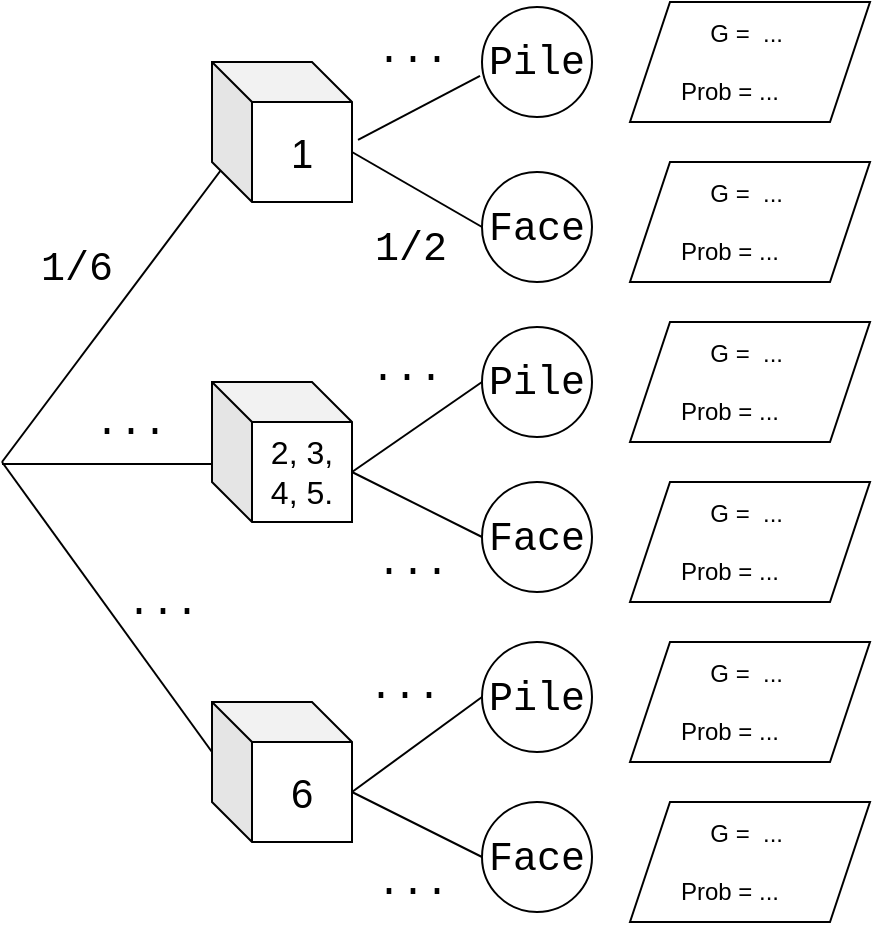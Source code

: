<mxfile version="20.5.3"><diagram id="MGNocM6X7Zn234rfDUBi" name="Page-1"><mxGraphModel dx="782" dy="446" grid="1" gridSize="10" guides="1" tooltips="1" connect="1" arrows="1" fold="1" page="1" pageScale="1" pageWidth="827" pageHeight="1169" math="0" shadow="0"><root><mxCell id="0"/><mxCell id="1" parent="0"/><mxCell id="cUTxfCNXX-PB5Vxd0r7r-5" value="1/6" style="endArrow=none;html=1;rounded=0;fontSize=20;entryX=0;entryY=0.5;entryDx=0;entryDy=0;fontFamily=Courier New;" parent="1" edge="1"><mxGeometry y="28" width="50" height="50" relative="1" as="geometry"><mxPoint x="40" y="300" as="sourcePoint"/><mxPoint x="160" y="140" as="targetPoint"/><mxPoint x="-1" as="offset"/></mxGeometry></mxCell><mxCell id="cUTxfCNXX-PB5Vxd0r7r-6" value="..." style="endArrow=none;html=1;rounded=0;fontSize=20;entryX=-0.018;entryY=0.627;entryDx=0;entryDy=0;exitX=1.043;exitY=0.557;exitDx=0;exitDy=0;fontFamily=Courier New;exitPerimeter=0;entryPerimeter=0;" parent="1" source="8SBbjYOE6yURsnacjeBW-25" target="8SBbjYOE6yURsnacjeBW-27" edge="1"><mxGeometry x="0.3" y="27" width="50" height="50" relative="1" as="geometry"><mxPoint x="200" y="140" as="sourcePoint"/><mxPoint x="280" y="100" as="targetPoint"/><mxPoint as="offset"/></mxGeometry></mxCell><mxCell id="cUTxfCNXX-PB5Vxd0r7r-7" value="..." style="endArrow=none;html=1;rounded=0;fontSize=20;entryX=0;entryY=0;entryDx=0;entryDy=25;entryPerimeter=0;fontFamily=Courier New;" parent="1" target="8SBbjYOE6yURsnacjeBW-23" edge="1"><mxGeometry x="0.158" y="24" width="50" height="50" relative="1" as="geometry"><mxPoint x="40" y="300" as="sourcePoint"/><mxPoint x="160" y="460" as="targetPoint"/><mxPoint as="offset"/></mxGeometry></mxCell><mxCell id="cUTxfCNXX-PB5Vxd0r7r-8" value="..." style="endArrow=none;html=1;rounded=0;fontSize=20;entryX=0;entryY=0.5;entryDx=0;entryDy=0;exitX=0;exitY=0;exitDx=70;exitDy=45;fontFamily=Courier New;startArrow=none;exitPerimeter=0;" parent="1" source="8SBbjYOE6yURsnacjeBW-23" target="8SBbjYOE6yURsnacjeBW-32" edge="1"><mxGeometry x="0.3" y="-27" width="50" height="50" relative="1" as="geometry"><mxPoint x="200" y="460" as="sourcePoint"/><mxPoint x="280" y="500" as="targetPoint"/><mxPoint as="offset"/></mxGeometry></mxCell><mxCell id="cUTxfCNXX-PB5Vxd0r7r-12" value="1/2" style="endArrow=none;html=1;rounded=0;fontSize=20;entryX=0;entryY=0.5;entryDx=0;entryDy=0;exitX=0;exitY=0;exitDx=70;exitDy=45;fontFamily=Courier New;exitPerimeter=0;" parent="1" target="8SBbjYOE6yURsnacjeBW-28" edge="1" source="8SBbjYOE6yURsnacjeBW-25"><mxGeometry x="0.3" y="-27" width="50" height="50" relative="1" as="geometry"><mxPoint x="200" y="140" as="sourcePoint"/><mxPoint x="280" y="180" as="targetPoint"/><mxPoint as="offset"/></mxGeometry></mxCell><mxCell id="cUTxfCNXX-PB5Vxd0r7r-15" value="..." style="endArrow=none;html=1;rounded=0;fontSize=20;entryX=0;entryY=0.5;entryDx=0;entryDy=0;exitX=0;exitY=0;exitDx=70;exitDy=45;fontFamily=Courier New;exitPerimeter=0;" parent="1" source="8SBbjYOE6yURsnacjeBW-23" target="8SBbjYOE6yURsnacjeBW-30" edge="1"><mxGeometry x="0.3" y="27" width="50" height="50" relative="1" as="geometry"><mxPoint x="200" y="460" as="sourcePoint"/><mxPoint x="280" y="420" as="targetPoint"/><mxPoint as="offset"/></mxGeometry></mxCell><mxCell id="8SBbjYOE6yURsnacjeBW-6" value="..." style="endArrow=none;html=1;rounded=0;fontSize=20;entryX=0;entryY=0.5;entryDx=0;entryDy=0;fontFamily=Courier New;exitX=0;exitY=0;exitDx=70;exitDy=45;exitPerimeter=0;" edge="1" parent="1" target="8SBbjYOE6yURsnacjeBW-31" source="8SBbjYOE6yURsnacjeBW-22"><mxGeometry x="0.3" y="-27" width="50" height="50" relative="1" as="geometry"><mxPoint x="200" y="300" as="sourcePoint"/><mxPoint x="280" y="340" as="targetPoint"/><mxPoint as="offset"/></mxGeometry></mxCell><mxCell id="8SBbjYOE6yURsnacjeBW-8" value="..." style="endArrow=none;html=1;rounded=0;fontSize=20;entryX=0;entryY=0.5;entryDx=0;entryDy=0;fontFamily=Courier New;exitX=0;exitY=0;exitDx=70;exitDy=45;exitPerimeter=0;" edge="1" parent="1" target="8SBbjYOE6yURsnacjeBW-29" source="8SBbjYOE6yURsnacjeBW-22"><mxGeometry x="0.3" y="27" width="50" height="50" relative="1" as="geometry"><mxPoint x="220" y="300" as="sourcePoint"/><mxPoint x="280" y="260" as="targetPoint"/><mxPoint as="offset"/></mxGeometry></mxCell><mxCell id="8SBbjYOE6yURsnacjeBW-15" value="..." style="endArrow=none;html=1;rounded=0;fontSize=20;entryX=0.029;entryY=0.586;entryDx=0;entryDy=0;fontFamily=Courier New;entryPerimeter=0;" edge="1" parent="1" target="8SBbjYOE6yURsnacjeBW-22"><mxGeometry x="0.184" y="21" width="50" height="50" relative="1" as="geometry"><mxPoint x="40" y="301" as="sourcePoint"/><mxPoint x="160" y="300" as="targetPoint"/><mxPoint as="offset"/></mxGeometry></mxCell><mxCell id="8SBbjYOE6yURsnacjeBW-16" value="&lt;div&gt;G =&amp;nbsp; ...&amp;nbsp;&lt;/div&gt;&lt;div&gt;&lt;br&gt;&lt;/div&gt;&lt;div&gt;Prob = ...&amp;nbsp;&amp;nbsp;&amp;nbsp;&amp;nbsp;&amp;nbsp;&amp;nbsp; &lt;br&gt;&lt;/div&gt;" style="shape=parallelogram;perimeter=parallelogramPerimeter;whiteSpace=wrap;html=1;fixedSize=1;" vertex="1" parent="1"><mxGeometry x="354" y="70" width="120" height="60" as="geometry"/></mxCell><mxCell id="8SBbjYOE6yURsnacjeBW-17" value="&lt;div&gt;G =&amp;nbsp; ...&amp;nbsp;&lt;/div&gt;&lt;div&gt;&lt;br&gt;&lt;/div&gt;&lt;div&gt;Prob = ...&amp;nbsp;&amp;nbsp;&amp;nbsp;&amp;nbsp;&amp;nbsp;&amp;nbsp; &lt;br&gt;&lt;/div&gt;" style="shape=parallelogram;perimeter=parallelogramPerimeter;whiteSpace=wrap;html=1;fixedSize=1;" vertex="1" parent="1"><mxGeometry x="354" y="150" width="120" height="60" as="geometry"/></mxCell><mxCell id="8SBbjYOE6yURsnacjeBW-18" value="&lt;div&gt;G =&amp;nbsp; ...&amp;nbsp;&lt;/div&gt;&lt;div&gt;&lt;br&gt;&lt;/div&gt;&lt;div&gt;Prob = ...&amp;nbsp;&amp;nbsp;&amp;nbsp;&amp;nbsp;&amp;nbsp;&amp;nbsp; &lt;br&gt;&lt;/div&gt;" style="shape=parallelogram;perimeter=parallelogramPerimeter;whiteSpace=wrap;html=1;fixedSize=1;" vertex="1" parent="1"><mxGeometry x="354" y="230" width="120" height="60" as="geometry"/></mxCell><mxCell id="8SBbjYOE6yURsnacjeBW-19" value="&lt;div&gt;G =&amp;nbsp; ...&amp;nbsp;&lt;/div&gt;&lt;div&gt;&lt;br&gt;&lt;/div&gt;&lt;div&gt;Prob = ...&amp;nbsp;&amp;nbsp;&amp;nbsp;&amp;nbsp;&amp;nbsp;&amp;nbsp; &lt;br&gt;&lt;/div&gt;" style="shape=parallelogram;perimeter=parallelogramPerimeter;whiteSpace=wrap;html=1;fixedSize=1;" vertex="1" parent="1"><mxGeometry x="354" y="310" width="120" height="60" as="geometry"/></mxCell><mxCell id="8SBbjYOE6yURsnacjeBW-20" value="&lt;div&gt;G =&amp;nbsp; ...&amp;nbsp;&lt;/div&gt;&lt;div&gt;&lt;br&gt;&lt;/div&gt;&lt;div&gt;Prob = ...&amp;nbsp;&amp;nbsp;&amp;nbsp;&amp;nbsp;&amp;nbsp;&amp;nbsp; &lt;br&gt;&lt;/div&gt;" style="shape=parallelogram;perimeter=parallelogramPerimeter;whiteSpace=wrap;html=1;fixedSize=1;" vertex="1" parent="1"><mxGeometry x="354" y="390" width="120" height="60" as="geometry"/></mxCell><mxCell id="8SBbjYOE6yURsnacjeBW-21" value="&lt;div&gt;G =&amp;nbsp; ...&amp;nbsp;&lt;/div&gt;&lt;div&gt;&lt;br&gt;&lt;/div&gt;&lt;div&gt;Prob = ...&amp;nbsp;&amp;nbsp;&amp;nbsp;&amp;nbsp;&amp;nbsp;&amp;nbsp; &lt;br&gt;&lt;/div&gt;" style="shape=parallelogram;perimeter=parallelogramPerimeter;whiteSpace=wrap;html=1;fixedSize=1;" vertex="1" parent="1"><mxGeometry x="354" y="470" width="120" height="60" as="geometry"/></mxCell><mxCell id="8SBbjYOE6yURsnacjeBW-22" value="2, 3,&lt;br style=&quot;font-size: 16px;&quot;&gt;&lt;div style=&quot;font-size: 16px;&quot;&gt;4, 5.&lt;/div&gt;" style="shape=cube;whiteSpace=wrap;html=1;boundedLbl=1;backgroundOutline=1;darkOpacity=0.05;darkOpacity2=0.1;fontSize=16;" vertex="1" parent="1"><mxGeometry x="145" y="260" width="70" height="70" as="geometry"/></mxCell><mxCell id="8SBbjYOE6yURsnacjeBW-23" value="6" style="shape=cube;whiteSpace=wrap;html=1;boundedLbl=1;backgroundOutline=1;darkOpacity=0.05;darkOpacity2=0.1;fontSize=20;" vertex="1" parent="1"><mxGeometry x="145" y="420" width="70" height="70" as="geometry"/></mxCell><mxCell id="8SBbjYOE6yURsnacjeBW-25" value="1" style="shape=cube;whiteSpace=wrap;html=1;boundedLbl=1;backgroundOutline=1;darkOpacity=0.05;darkOpacity2=0.1;fontSize=20;" vertex="1" parent="1"><mxGeometry x="145" y="100" width="70" height="70" as="geometry"/></mxCell><mxCell id="8SBbjYOE6yURsnacjeBW-27" value="Pile" style="ellipse;whiteSpace=wrap;html=1;aspect=fixed;fontFamily=Courier New;fontSize=20;" vertex="1" parent="1"><mxGeometry x="280" y="72.5" width="55" height="55" as="geometry"/></mxCell><mxCell id="8SBbjYOE6yURsnacjeBW-28" value="&lt;div&gt;Face&lt;/div&gt;" style="ellipse;whiteSpace=wrap;html=1;aspect=fixed;fontFamily=Courier New;fontSize=20;" vertex="1" parent="1"><mxGeometry x="280" y="155" width="55" height="55" as="geometry"/></mxCell><mxCell id="8SBbjYOE6yURsnacjeBW-29" value="Pile" style="ellipse;whiteSpace=wrap;html=1;aspect=fixed;fontFamily=Courier New;fontSize=20;" vertex="1" parent="1"><mxGeometry x="280" y="232.5" width="55" height="55" as="geometry"/></mxCell><mxCell id="8SBbjYOE6yURsnacjeBW-30" value="Pile" style="ellipse;whiteSpace=wrap;html=1;aspect=fixed;fontFamily=Courier New;fontSize=20;" vertex="1" parent="1"><mxGeometry x="280" y="390" width="55" height="55" as="geometry"/></mxCell><mxCell id="8SBbjYOE6yURsnacjeBW-31" value="&lt;div&gt;Face&lt;/div&gt;" style="ellipse;whiteSpace=wrap;html=1;aspect=fixed;fontFamily=Courier New;fontSize=20;" vertex="1" parent="1"><mxGeometry x="280" y="310" width="55" height="55" as="geometry"/></mxCell><mxCell id="8SBbjYOE6yURsnacjeBW-32" value="&lt;div&gt;Face&lt;/div&gt;" style="ellipse;whiteSpace=wrap;html=1;aspect=fixed;fontFamily=Courier New;fontSize=20;" vertex="1" parent="1"><mxGeometry x="280" y="470" width="55" height="55" as="geometry"/></mxCell></root></mxGraphModel></diagram></mxfile>